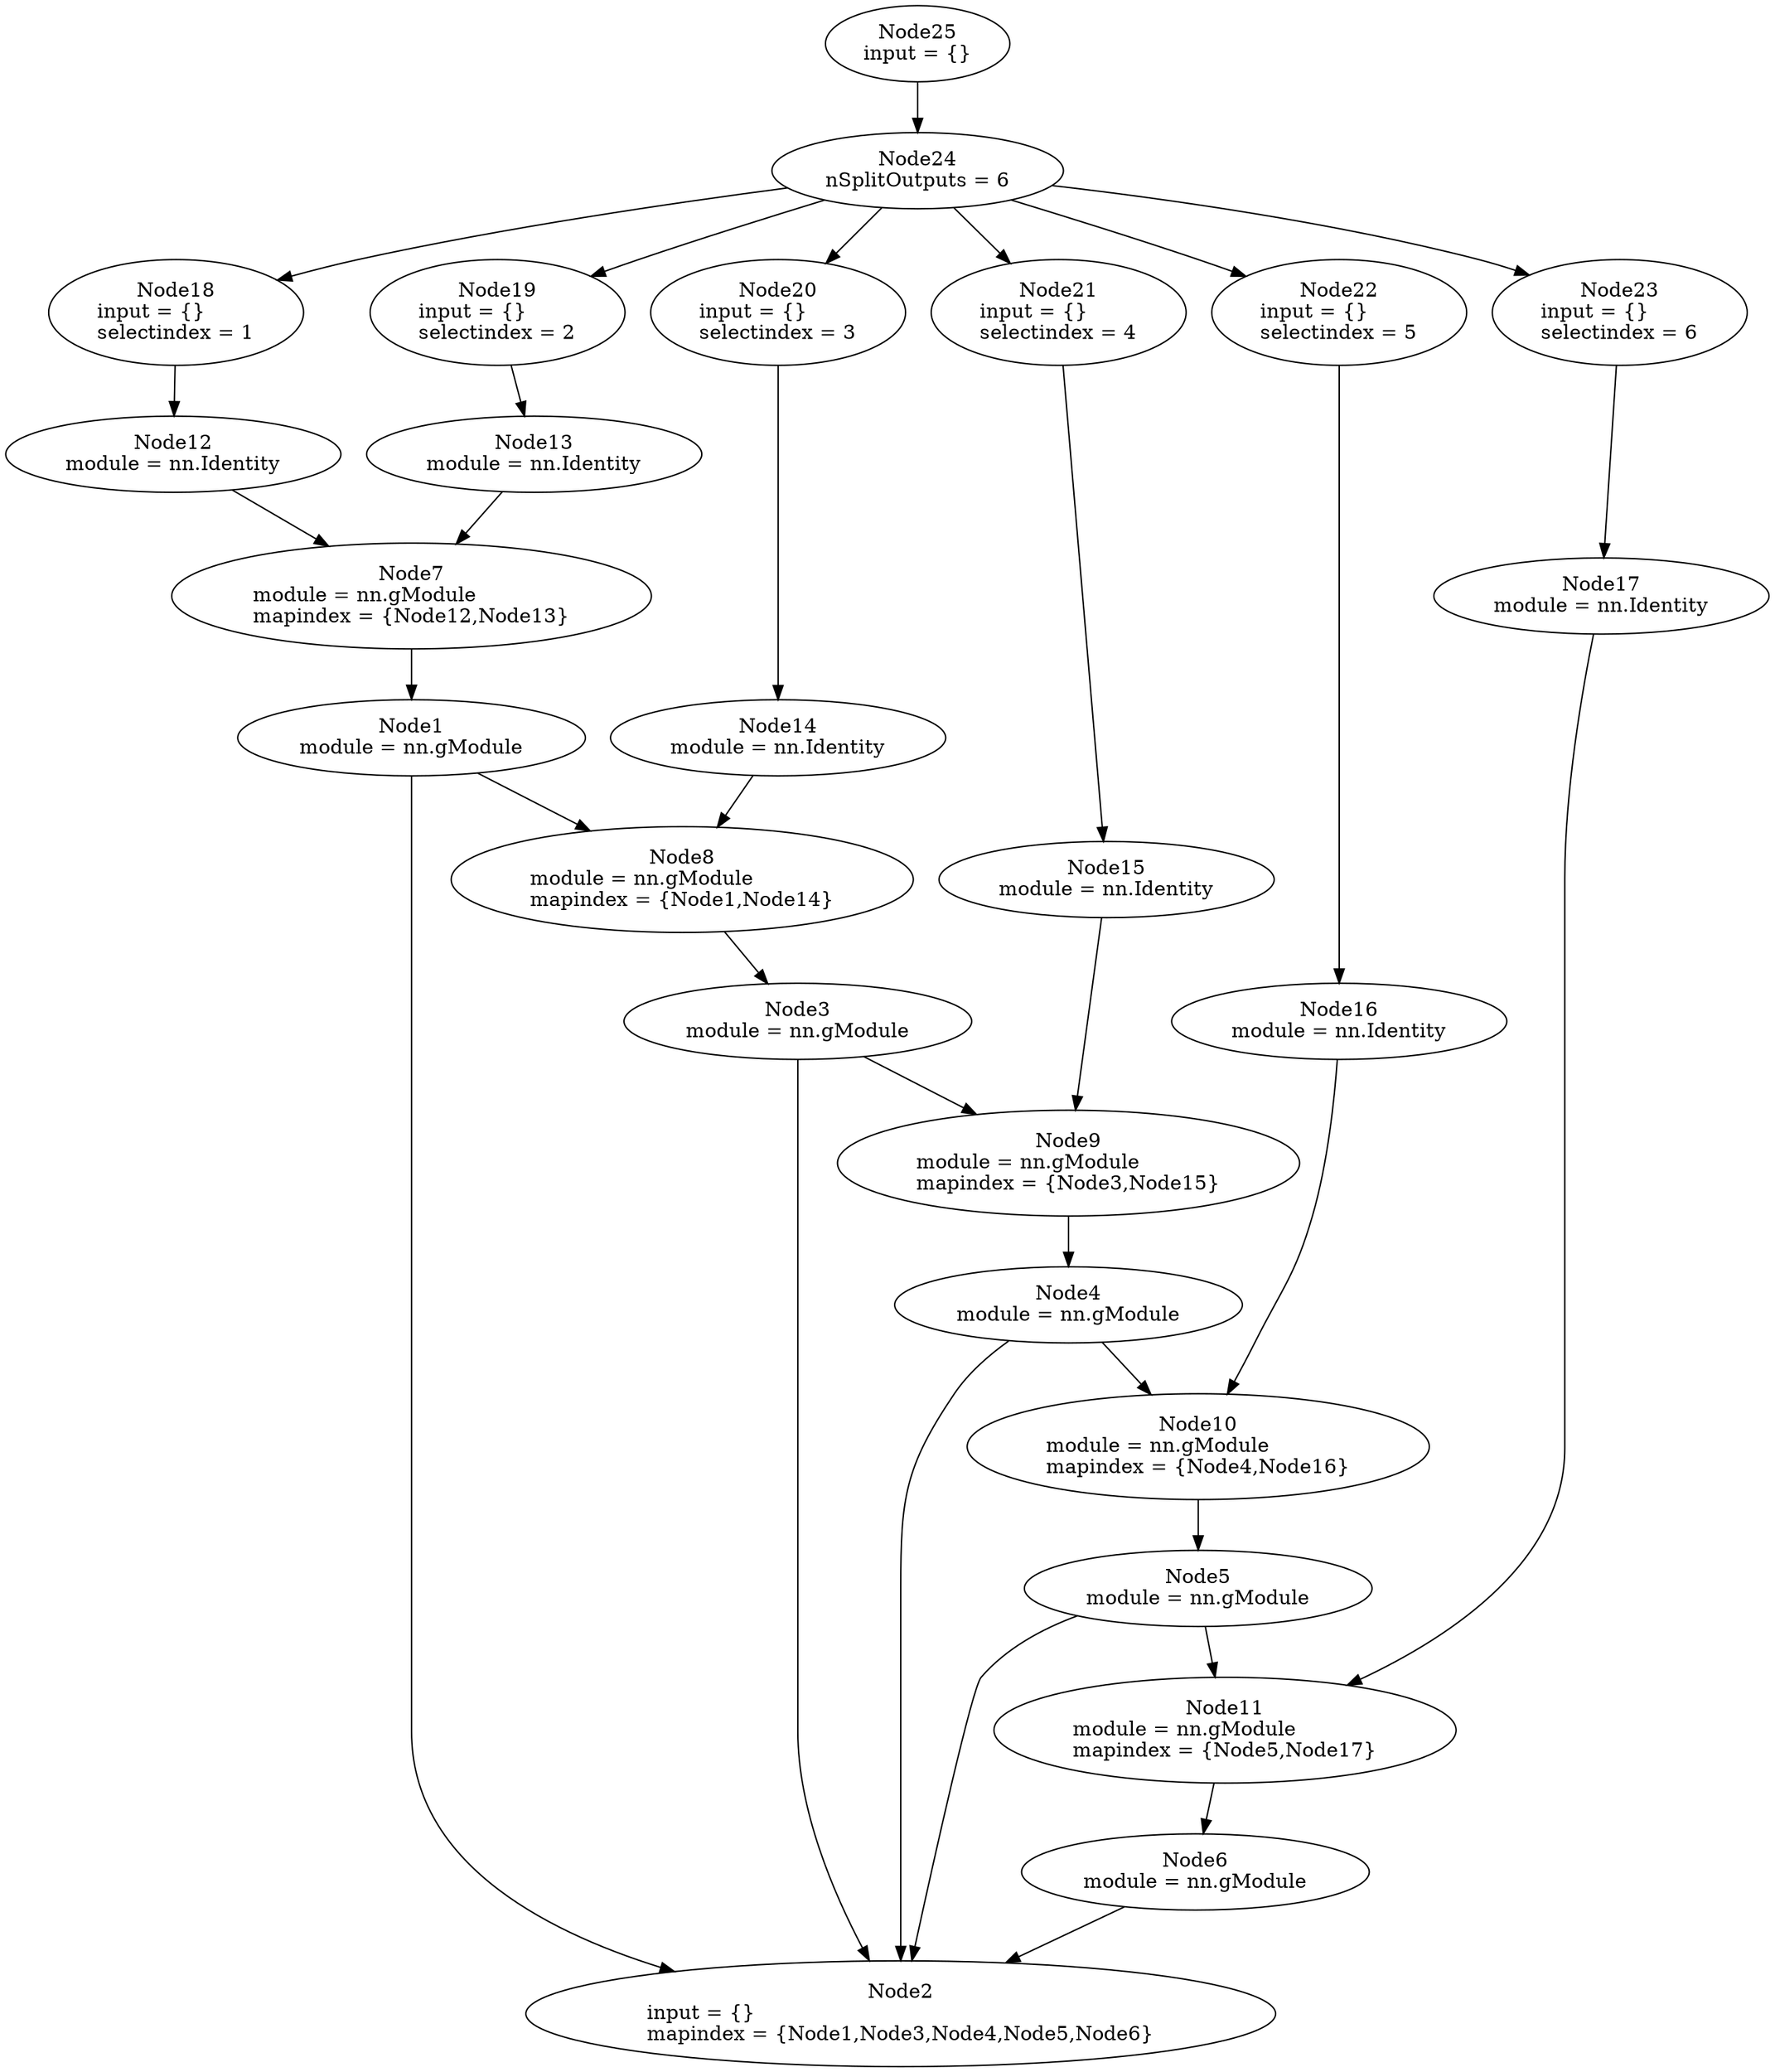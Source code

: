 digraph G {
	graph [bb="0,0,962.09,1479.8"];
	node [label="\N",
		shape=oval
	];
	n1	 [height=0.74639,
		label="Node1\nmodule = nn.gModule",
		pos="226.05,940.6",
		tooltip="[tme6.lua]:70_",
		width=2.7499];
	n2	 [height=1.041,
		label="Node2\ninput = {}\lmapindex = {Node1,Node3,Node4,Node5,Node6}",
		pos="502.05,37.477",
		tooltip="[[C]]:-1_",
		width=5.7943];
	n1 -> n2	 [pos="e,392.57,69.41 226.05,913.56 226.05,875.6 226.05,802.82 226.05,740.9 226.05,740.9 226.05,740.9 226.05,237.17 226.05,154.65 308.32,\
103.01 383.03,73.125"];
	n8	 [height=1.041,
		label="Node8\nmodule = nn.gModule\lmapindex = {Node1,Node14}",
		pos="383.05,840.25",
		tooltip="[tme6.lua]:68_",
		width=3.5748];
	n1 -> n8	 [pos="e,329.92,874.53 264.45,915.54 281.53,904.84 302.08,891.97 321.24,879.97"];
	n3	 [height=0.74639,
		label="Node3\nmodule = nn.gModule",
		pos="432.05,739.9",
		tooltip="[tme6.lua]:70_",
		width=2.7499];
	n3 -> n2	 [pos="e,480.85,74.846 432.05,712.87 432.05,674.9 432.05,602.13 432.05,540.21 432.05,540.21 432.05,540.21 432.05,237.17 432.05,182.15 456.22,\
123.18 476.15,83.901"];
	n9	 [height=1.041,
		label="Node9\nmodule = nn.gModule\lmapindex = {Node3,Node15}",
		pos="589.05,639.56",
		tooltip="[tme6.lua]:68_",
		width=3.5748];
	n3 -> n9	 [pos="e,535.92,673.83 470.45,714.85 487.53,704.14 508.08,691.27 527.24,679.27"];
	n4	 [height=0.74639,
		label="Node4\nmodule = nn.gModule",
		pos="589.05,539.21",
		tooltip="[tme6.lua]:70_",
		width=2.7499];
	n4 -> n2	 [pos="e,502.05,75.098 565.32,513.01 556.34,502.36 546.69,489.41 540.05,476.34 511.44,420.08 502.05,402.63 502.05,339.52 502.05,339.52 \
502.05,339.52 502.05,237.17 502.05,185.13 502.05,125.42 502.05,85.153"];
	n10	 [height=1.041,
		label="Node10\nmodule = nn.gModule\lmapindex = {Node4,Node16}",
		pos="678.05,438.86",
		tooltip="[tme6.lua]:68_",
		width=3.5748];
	n4 -> n10	 [pos="e,645.81,475.48 611.96,512.88 620.17,503.81 629.67,493.31 638.87,483.16"];
	n5	 [height=0.74639,
		label="Node5\nmodule = nn.gModule",
		pos="678.05,338.52",
		tooltip="[tme6.lua]:70_",
		width=2.7499];
	n5 -> n2	 [pos="e,509.08,74.974 616.24,317.46 595.32,307.85 573.6,294.27 559.05,275.65 547.32,260.64 523.93,149.63 511.06,84.938"];
	n11	 [height=1.041,
		label="Node11\nmodule = nn.gModule\lmapindex = {Node5,Node17}",
		pos="697.05,238.17",
		tooltip="[tme6.lua]:68_",
		width=3.5748];
	n5 -> n11	 [pos="e,689.94,275.93 683.04,311.68 684.57,303.74 686.31,294.74 688.03,285.86"];
	n6	 [height=0.74639,
		label="Node6\nmodule = nn.gModule",
		pos="682.05,137.82",
		tooltip="[tme6.lua]:70_",
		width=2.7499];
	n6 -> n2	 [pos="e,565.89,73.361 639.39,113.52 620.11,102.98 596.78,90.235 574.86,78.259"];
	n7	 [height=1.041,
		label="Node7\nmodule = nn.gModule\lmapindex = {Node12,Node13}",
		pos="226.05,1040.9",
		tooltip="[tme6.lua]:66_",
		width=3.7123];
	n7 -> n1	 [pos="e,226.05,967.5 226.05,1003.3 226.05,994.95 226.05,986.06 226.05,977.71"];
	n8 -> n3	 [pos="e,419.21,766.66 401.15,802.91 405.56,794.07 410.26,784.63 414.63,775.86"];
	n9 -> n4	 [pos="e,589.05,566.12 589.05,601.94 589.05,593.57 589.05,584.67 589.05,576.32"];
	n10 -> n5	 [pos="e,678.05,365.42 678.05,401.24 678.05,392.87 678.05,383.98 678.05,375.63"];
	n11 -> n6	 [pos="e,686,164.73 691.46,200.55 690.17,192.09 688.8,183.09 687.51,174.66"];
	n12	 [height=0.74639,
		label="Node12\nmodule = nn.Identity",
		pos="94.045,1151.9",
		tooltip="[tme6.lua]:58_",
		width=2.6124];
	n12 -> n7	 [pos="e,183.95,1076.7 124,1126.2 139.37,1113.5 158.5,1097.7 176.03,1083.2"];
	n13	 [height=0.74639,
		label="Node13\nmodule = nn.Identity",
		pos="300.05,1151.9",
		tooltip="[tme6.lua]:63_",
		width=2.6124];
	n13 -> n7	 [pos="e,250.57,1078.1 282.7,1125.4 274.85,1113.8 265.33,1099.8 256.36,1086.6"];
	n14	 [height=0.74639,
		label="Node14\nmodule = nn.Identity",
		pos="438.05,940.6",
		tooltip="[tme6.lua]:63_",
		width=2.6124];
	n14 -> n8	 [pos="e,403.28,877.44 423.74,914.01 419.01,905.56 413.6,895.89 408.3,886.42"];
	n15	 [height=0.74639,
		label="Node15\nmodule = nn.Identity",
		pos="624.05,840.25",
		tooltip="[tme6.lua]:63_",
		width=2.6124];
	n15 -> n9	 [pos="e,595.46,677 619.47,813.27 613.83,781.24 604.14,726.22 597.21,686.89"];
	n16	 [height=0.74639,
		label="Node16\nmodule = nn.Identity",
		pos="746.05,739.9",
		tooltip="[tme6.lua]:63_",
		width=2.6124];
	n16 -> n10	 [pos="e,690.78,476.16 743.66,712.97 740.83,685.29 735.41,640.27 727.05,602.08 718.32,562.23 704.67,517.96 693.99,485.75"];
	n17	 [height=0.74639,
		label="Node17\nmodule = nn.Identity",
		pos="868.05,1040.9",
		tooltip="[tme6.lua]:63_",
		width=2.6124];
	n17 -> n11	 [pos="e,752.56,272.29 868.05,1013.9 868.05,975.94 868.05,903.17 868.05,841.25 868.05,841.25 868.05,841.25 868.05,437.86 868.05,369.67 \
809.47,313.24 760.88,278.16"];
	n18	 [height=1.041,
		label="Node18\ninput = {}\lselectindex = 1",
		pos="100.05,1262.9",
		tooltip="[[C]]:-1_-1",
		width=1.9642];
	n18 -> n12	 [pos="e,95.476,1178.9 98.031,1225.3 97.389,1213.6 96.681,1200.8 96.041,1189.1"];
	n19	 [height=1.041,
		label="Node19\ninput = {}\lselectindex = 2",
		pos="283.05,1262.9",
		tooltip="[[C]]:-1_-2",
		width=1.9642];
	n19 -> n13	 [pos="e,295.99,1178.9 288.75,1225.3 290.59,1213.5 292.62,1200.5 294.45,1188.8"];
	n20	 [height=1.041,
		label="Node20\ninput = {}\lselectindex = 3",
		pos="442.05,1262.9",
		tooltip="[[C]]:-1_-3",
		width=1.9642];
	n20 -> n14	 [pos="e,438.37,967.78 441.59,1225.1 440.81,1163.3 439.26,1039.2 438.5,977.79"];
	n21	 [height=1.041,
		label="Node21\ninput = {}\lselectindex = 4",
		pos="601.05,1262.9",
		tooltip="[[C]]:-1_-4",
		width=1.9642];
	n21 -> n15	 [pos="e,622.63,867.14 603.05,1225.3 607.4,1145.6 617.71,957.09 622.06,877.61"];
	n22	 [height=1.041,
		label="Node22\ninput = {}\lselectindex = 5",
		pos="760.05,1262.9",
		tooltip="[[C]]:-1_-5",
		width=1.9642];
	n22 -> n16	 [pos="e,746.05,766.94 756.29,1225.3 752.15,1181.7 746.05,1106.6 746.05,1041.9 746.05,1041.9 746.05,1041.9 746.05,939.6 746.05,882.76 746.05,\
816.77 746.05,776.96"];
	n23	 [height=1.041,
		label="Node23\ninput = {}\lselectindex = 6",
		pos="868.05,1151.9",
		tooltip="[[C]]:-1_-6",
		width=1.9642];
	n23 -> n17	 [pos="e,868.05,1067.9 868.05,1114.3 868.05,1102.7 868.05,1089.8 868.05,1078.2"];
	n24	 [height=0.74639,
		label="Node24\nnSplitOutputs = 6",
		pos="521.05,1363.2",
		tooltip="[[C]]:-1_ split at [/usr/local/share/lua/5.1/nngraph/gmodule.lua]:72-mnode",
		width=2.2392];
	n24 -> n18	 [pos="e,156.5,1285.5 448.67,1351.3 383.76,1340.7 286.2,1323 203.05,1300.3 190.99,1297 178.31,1293 166.14,1288.9"];
	n24 -> n19	 [pos="e,335.11,1288.4 468.44,1342.7 437.31,1330.9 397.21,1315.3 362.05,1300.3 356.3,1297.9 350.34,1295.3 344.4,1292.6"];
	n24 -> n20	 [pos="e,469.3,1297.8 500.91,1337.1 493.26,1327.6 484.32,1316.5 475.75,1305.8"];
	n24 -> n21	 [pos="e,573.44,1297.8 541.44,1337.1 549.19,1327.6 558.24,1316.5 566.91,1305.8"];
	n24 -> n22	 [pos="e,707.99,1288.5 573.63,1342.8 605.01,1331 645.53,1315.4 681.05,1300.3 686.8,1297.9 692.75,1295.3 698.69,1292.6"];
	n24 -> n23	 [pos="e,871.7,1189.6 599.73,1356.9 683.05,1349.6 807.05,1333.5 840.05,1300.3 865.93,1274.3 871.81,1232.4 871.87,1199.8"];
	n25	 [height=0.74639,
		label="Node25\ninput = {}",
		pos="521.05,1452.9",
		tooltip="[[C]]:-1_",
		width=1.4535];
	n25 -> n24	 [pos="e,521.05,1390.2 521.05,1425.6 521.05,1417.6 521.05,1408.8 521.05,1400.3"];
}
